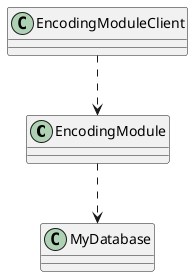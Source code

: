 @startuml solution
class EncodingModule
class EncodingModuleClient
class MyDatabase
EncodingModule ..> MyDatabase
EncodingModuleClient ..> EncodingModule
@enduml
